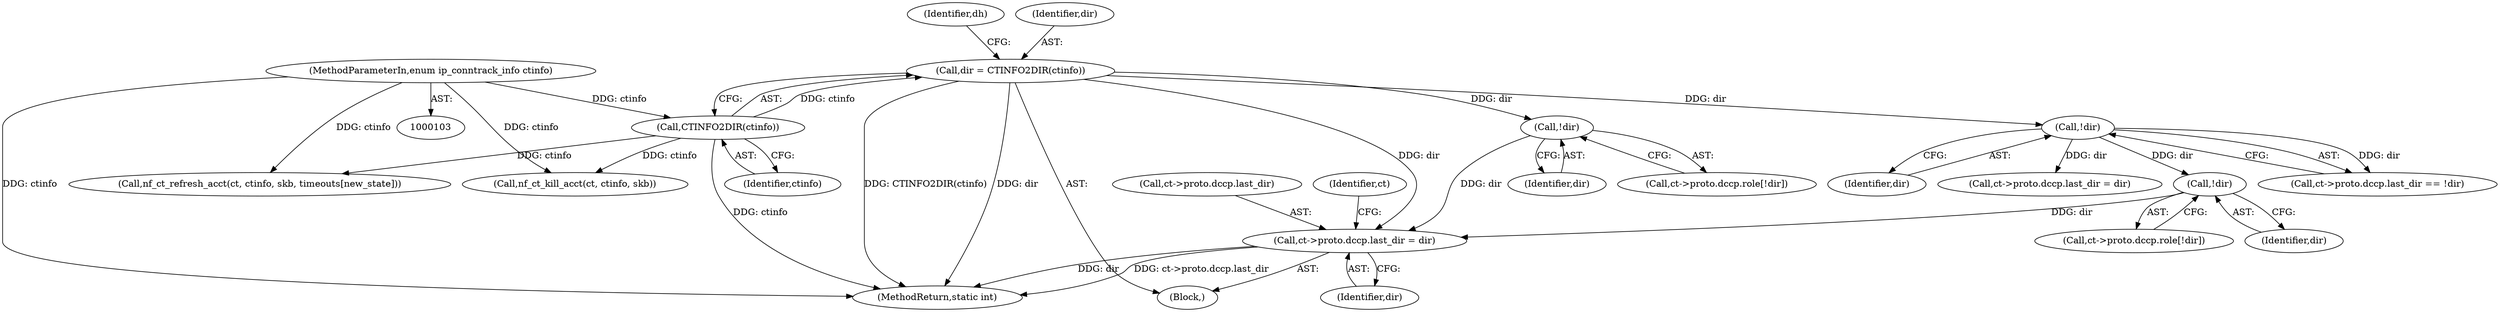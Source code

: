 digraph "0_linux_b22f5126a24b3b2f15448c3f2a254fc10cbc2b92_1@pointer" {
"1000403" [label="(Call,ct->proto.dccp.last_dir = dir)"];
"1000232" [label="(Call,!dir)"];
"1000118" [label="(Call,dir = CTINFO2DIR(ctinfo))"];
"1000120" [label="(Call,CTINFO2DIR(ctinfo))"];
"1000107" [label="(MethodParameterIn,enum ip_conntrack_info ctinfo)"];
"1000315" [label="(Call,!dir)"];
"1000290" [label="(Call,!dir)"];
"1000120" [label="(Call,CTINFO2DIR(ctinfo))"];
"1000403" [label="(Call,ct->proto.dccp.last_dir = dir)"];
"1000404" [label="(Call,ct->proto.dccp.last_dir)"];
"1000316" [label="(Identifier,dir)"];
"1000307" [label="(Call,ct->proto.dccp.role[!dir])"];
"1000121" [label="(Identifier,ctinfo)"];
"1000291" [label="(Identifier,dir)"];
"1000129" [label="(Identifier,dh)"];
"1000451" [label="(MethodReturn,static int)"];
"1000224" [label="(Call,ct->proto.dccp.role[!dir])"];
"1000233" [label="(Identifier,dir)"];
"1000442" [label="(Call,nf_ct_refresh_acct(ct, ctinfo, skb, timeouts[new_state]))"];
"1000232" [label="(Call,!dir)"];
"1000118" [label="(Call,dir = CTINFO2DIR(ctinfo))"];
"1000119" [label="(Identifier,dir)"];
"1000282" [label="(Call,ct->proto.dccp.last_dir == !dir)"];
"1000159" [label="(Call,nf_ct_kill_acct(ct, ctinfo, skb))"];
"1000107" [label="(MethodParameterIn,enum ip_conntrack_info ctinfo)"];
"1000343" [label="(Call,ct->proto.dccp.last_dir = dir)"];
"1000416" [label="(Identifier,ct)"];
"1000111" [label="(Block,)"];
"1000315" [label="(Call,!dir)"];
"1000290" [label="(Call,!dir)"];
"1000411" [label="(Identifier,dir)"];
"1000403" -> "1000111"  [label="AST: "];
"1000403" -> "1000411"  [label="CFG: "];
"1000404" -> "1000403"  [label="AST: "];
"1000411" -> "1000403"  [label="AST: "];
"1000416" -> "1000403"  [label="CFG: "];
"1000403" -> "1000451"  [label="DDG: dir"];
"1000403" -> "1000451"  [label="DDG: ct->proto.dccp.last_dir"];
"1000232" -> "1000403"  [label="DDG: dir"];
"1000315" -> "1000403"  [label="DDG: dir"];
"1000118" -> "1000403"  [label="DDG: dir"];
"1000232" -> "1000224"  [label="AST: "];
"1000232" -> "1000233"  [label="CFG: "];
"1000233" -> "1000232"  [label="AST: "];
"1000224" -> "1000232"  [label="CFG: "];
"1000118" -> "1000232"  [label="DDG: dir"];
"1000118" -> "1000111"  [label="AST: "];
"1000118" -> "1000120"  [label="CFG: "];
"1000119" -> "1000118"  [label="AST: "];
"1000120" -> "1000118"  [label="AST: "];
"1000129" -> "1000118"  [label="CFG: "];
"1000118" -> "1000451"  [label="DDG: CTINFO2DIR(ctinfo)"];
"1000118" -> "1000451"  [label="DDG: dir"];
"1000120" -> "1000118"  [label="DDG: ctinfo"];
"1000118" -> "1000290"  [label="DDG: dir"];
"1000120" -> "1000121"  [label="CFG: "];
"1000121" -> "1000120"  [label="AST: "];
"1000120" -> "1000451"  [label="DDG: ctinfo"];
"1000107" -> "1000120"  [label="DDG: ctinfo"];
"1000120" -> "1000159"  [label="DDG: ctinfo"];
"1000120" -> "1000442"  [label="DDG: ctinfo"];
"1000107" -> "1000103"  [label="AST: "];
"1000107" -> "1000451"  [label="DDG: ctinfo"];
"1000107" -> "1000159"  [label="DDG: ctinfo"];
"1000107" -> "1000442"  [label="DDG: ctinfo"];
"1000315" -> "1000307"  [label="AST: "];
"1000315" -> "1000316"  [label="CFG: "];
"1000316" -> "1000315"  [label="AST: "];
"1000307" -> "1000315"  [label="CFG: "];
"1000290" -> "1000315"  [label="DDG: dir"];
"1000290" -> "1000282"  [label="AST: "];
"1000290" -> "1000291"  [label="CFG: "];
"1000291" -> "1000290"  [label="AST: "];
"1000282" -> "1000290"  [label="CFG: "];
"1000290" -> "1000282"  [label="DDG: dir"];
"1000290" -> "1000343"  [label="DDG: dir"];
}
